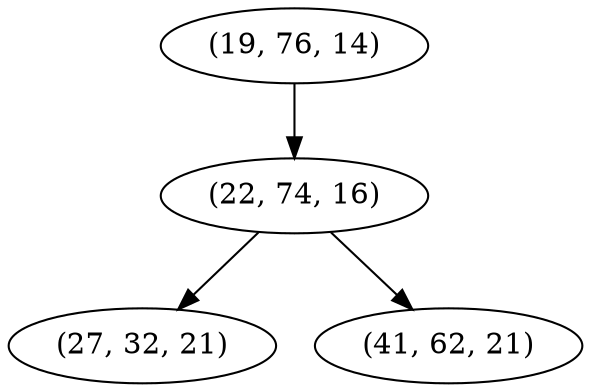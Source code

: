 digraph tree {
    "(19, 76, 14)";
    "(22, 74, 16)";
    "(27, 32, 21)";
    "(41, 62, 21)";
    "(19, 76, 14)" -> "(22, 74, 16)";
    "(22, 74, 16)" -> "(27, 32, 21)";
    "(22, 74, 16)" -> "(41, 62, 21)";
}
